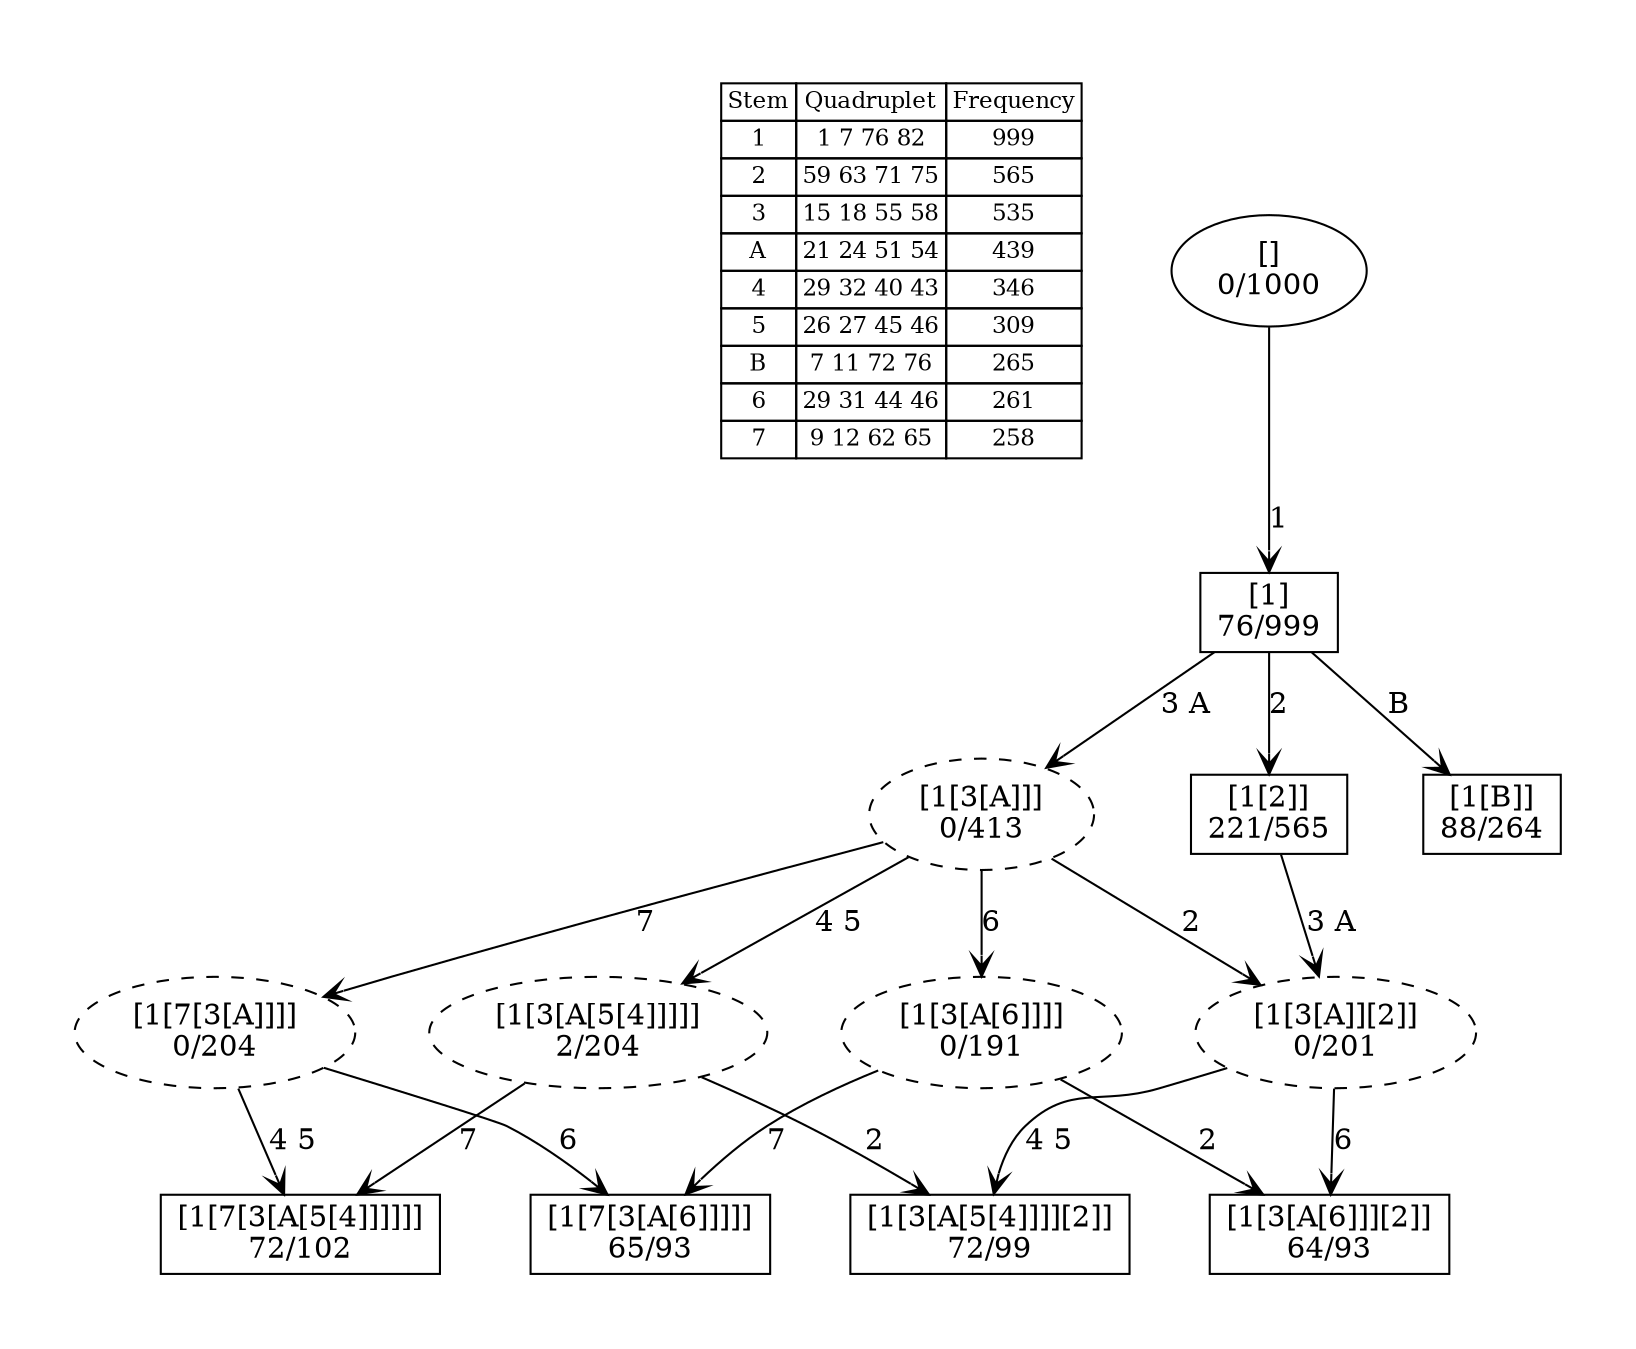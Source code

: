 digraph G {
	pad = 0.5;
	nodesep = 0.5;
"legend" [label = < <table border="0" cellborder="1" cellspacing="0"><tr><td>Stem</td><td>Quadruplet</td><td>Frequency</td></tr>
<tr><td>1</td><td>1 7 76 82</td><td>999</td></tr>
<tr><td>2</td><td>59 63 71 75</td><td>565</td></tr>
<tr><td>3</td><td>15 18 55 58</td><td>535</td></tr>
<tr><td>A</td><td>21 24 51 54</td><td>439</td></tr>
<tr><td>4</td><td>29 32 40 43</td><td>346</td></tr>
<tr><td>5</td><td>26 27 45 46</td><td>309</td></tr>
<tr><td>B</td><td>7 11 72 76</td><td>265</td></tr>
<tr><td>6</td><td>29 31 44 46</td><td>261</td></tr>
<tr><td>7</td><td>9 12 62 65</td><td>258</td></tr>
</table>>, shape = plaintext, fontsize=11];
"1 2 " [shape = box];
"1 B " [shape = box];
"1 " [shape = box];
"1 3 A 4 5 7 " [shape = box];
"1 2 3 A 4 5 " [shape = box];
"1 3 A 6 7 " [shape = box];
"1 2 3 A 6 " [shape = box];
"1 3 A 4 5 " [style = dashed];
"1 3 A 7 " [style = dashed];
"1 3 A " [style = dashed];
"1 2 3 A " [style = dashed];
"1 3 A 6 " [style = dashed];
"1 2 " [label = "[1[2]]\n221/565"];
"1 B " [label = "[1[B]]\n88/264"];
"1 " [label = "[1]\n76/999"];
"1 3 A 4 5 7 " [label = "[1[7[3[A[5[4]]]]]]\n72/102"];
"1 2 3 A 4 5 " [label = "[1[3[A[5[4]]]][2]]\n72/99"];
"1 3 A 6 7 " [label = "[1[7[3[A[6]]]]]\n65/93"];
"1 2 3 A 6 " [label = "[1[3[A[6]]][2]]\n64/93"];
"1 3 A 4 5 " [label = "[1[3[A[5[4]]]]]\n2/204"];
"1 3 A 7 " [label = "[1[7[3[A]]]]\n0/204"];
"1 3 A " [label = "[1[3[A]]]\n0/413"];
"1 2 3 A " [label = "[1[3[A]][2]]\n0/201"];
"1 3 A 6 " [label = "[1[3[A[6]]]]\n0/191"];
"" [label = "[]\n0/1000"];
"1 2 " -> "1 2 3 A " [label = "3 A ", arrowhead = vee];
"1 " -> "1 2 " [label = "2 ", arrowhead = vee];
"1 " -> "1 B " [label = "B ", arrowhead = vee];
"1 " -> "1 3 A " [label = "3 A ", arrowhead = vee];
"1 3 A 4 5 " -> "1 3 A 4 5 7 " [label = "7 ", arrowhead = vee];
"1 3 A 4 5 " -> "1 2 3 A 4 5 " [label = "2 ", arrowhead = vee];
"1 3 A 7 " -> "1 3 A 4 5 7 " [label = "4 5 ", arrowhead = vee];
"1 3 A 7 " -> "1 3 A 6 7 " [label = "6 ", arrowhead = vee];
"1 3 A " -> "1 3 A 4 5 " [label = "4 5 ", arrowhead = vee];
"1 3 A " -> "1 3 A 7 " [label = "7 ", arrowhead = vee];
"1 3 A " -> "1 2 3 A " [label = "2 ", arrowhead = vee];
"1 3 A " -> "1 3 A 6 " [label = "6 ", arrowhead = vee];
"1 2 3 A " -> "1 2 3 A 4 5 " [label = "4 5 ", arrowhead = vee];
"1 2 3 A " -> "1 2 3 A 6 " [label = "6 ", arrowhead = vee];
"1 3 A 6 " -> "1 3 A 6 7 " [label = "7 ", arrowhead = vee];
"1 3 A 6 " -> "1 2 3 A 6 " [label = "2 ", arrowhead = vee];
"" -> "1 " [label = "1 ", arrowhead = vee];
}